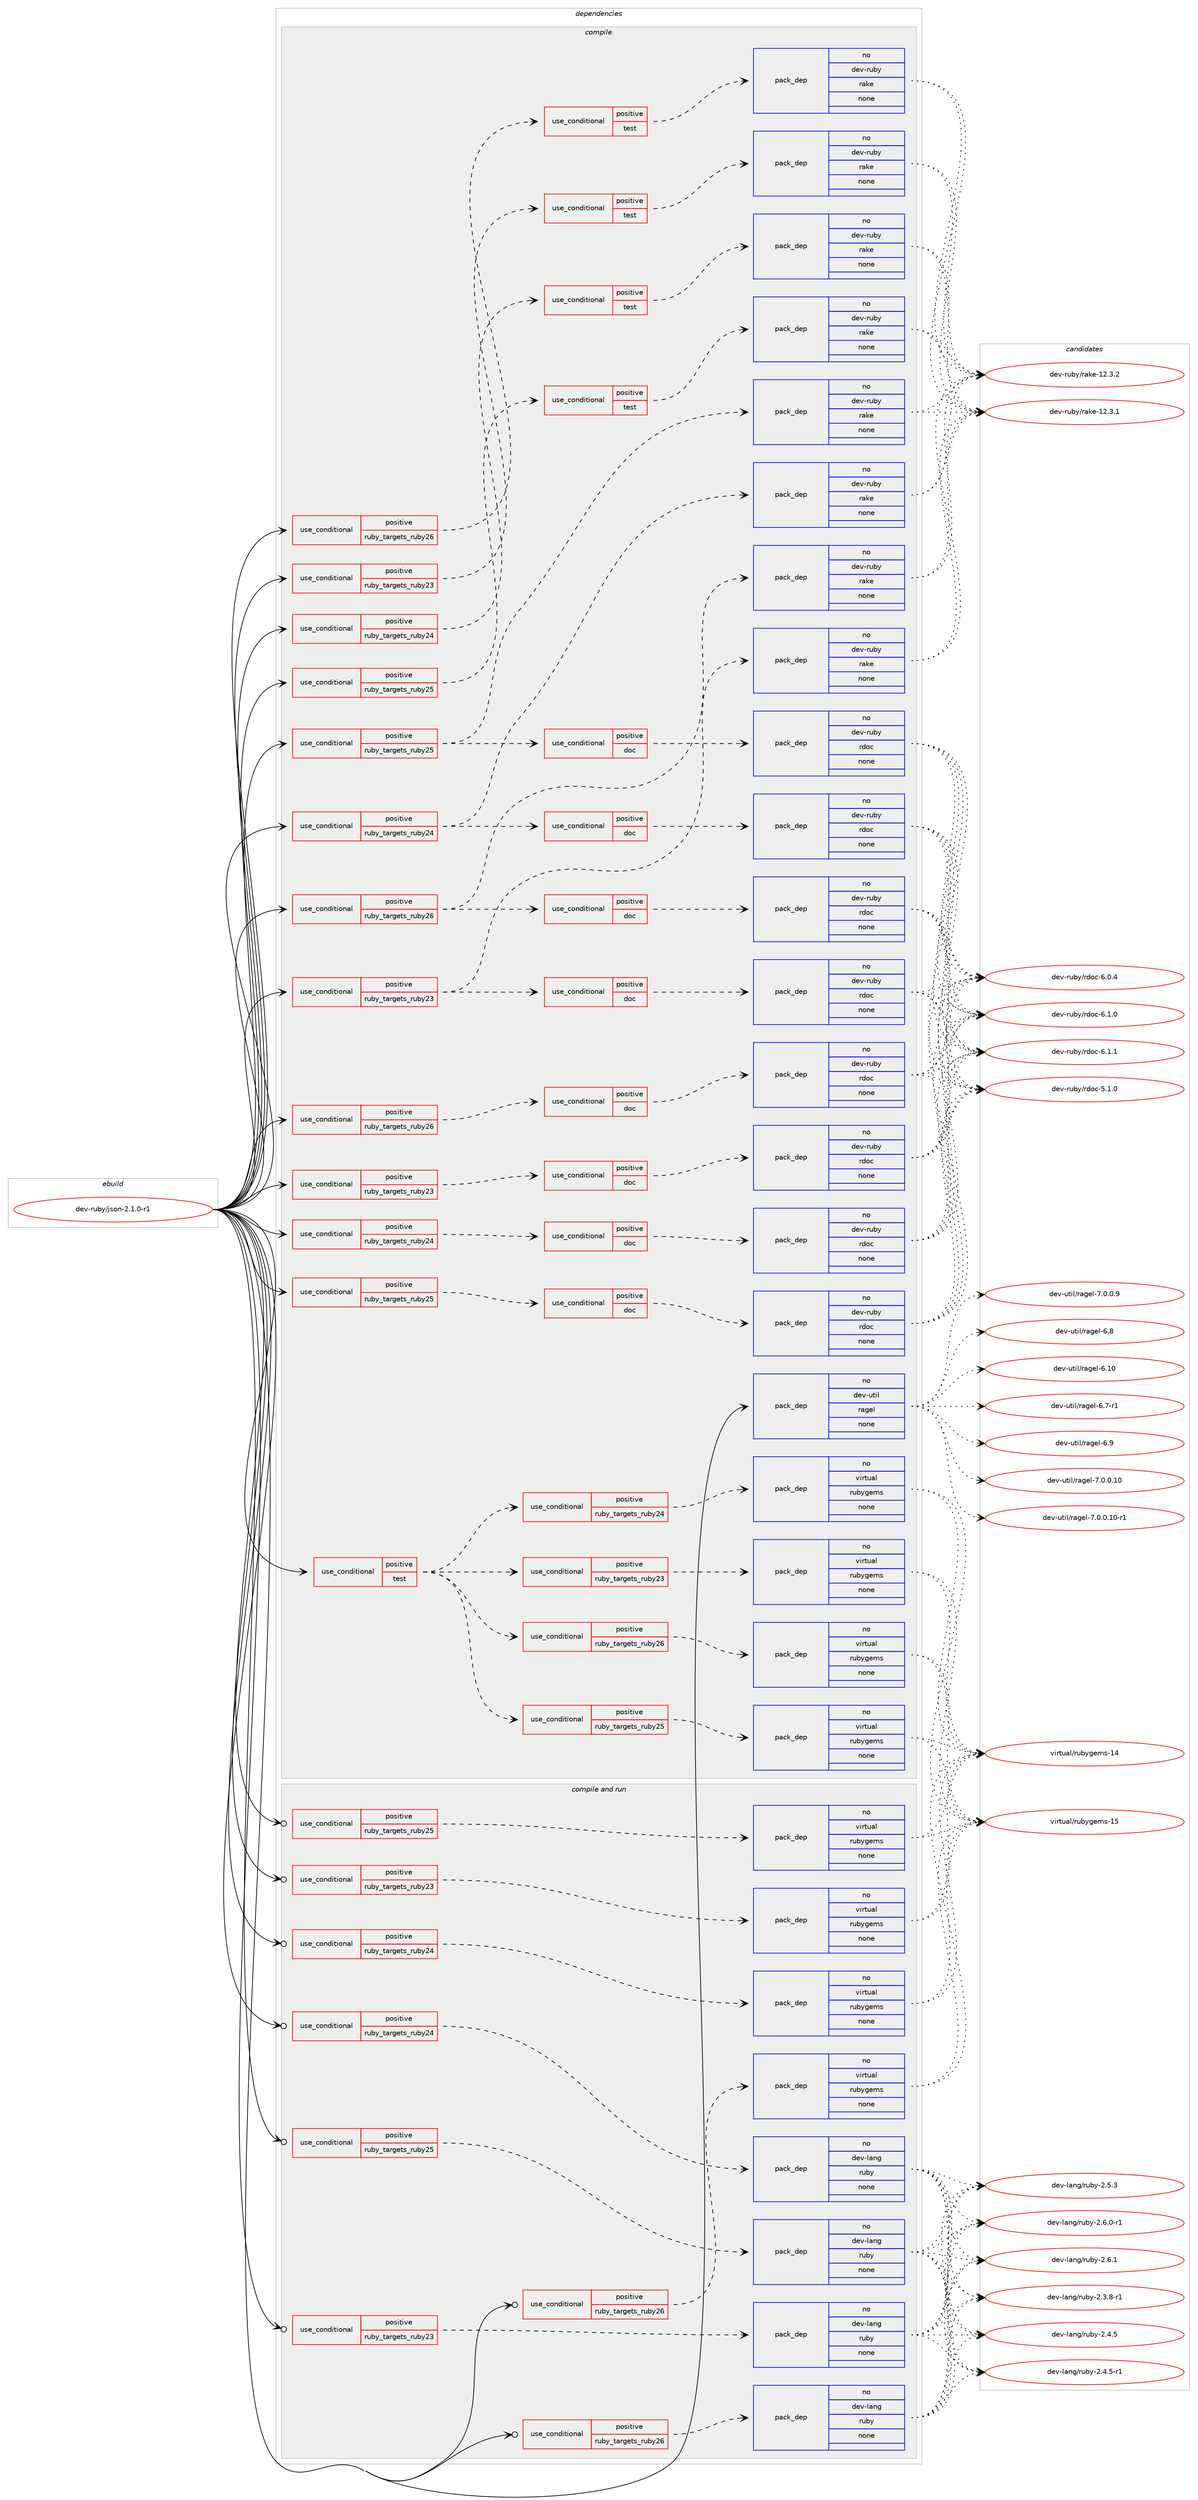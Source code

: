 digraph prolog {

# *************
# Graph options
# *************

newrank=true;
concentrate=true;
compound=true;
graph [rankdir=LR,fontname=Helvetica,fontsize=10,ranksep=1.5];#, ranksep=2.5, nodesep=0.2];
edge  [arrowhead=vee];
node  [fontname=Helvetica,fontsize=10];

# **********
# The ebuild
# **********

subgraph cluster_leftcol {
color=gray;
rank=same;
label=<<i>ebuild</i>>;
id [label="dev-ruby/json-2.1.0-r1", color=red, width=4, href="../dev-ruby/json-2.1.0-r1.svg"];
}

# ****************
# The dependencies
# ****************

subgraph cluster_midcol {
color=gray;
label=<<i>dependencies</i>>;
subgraph cluster_compile {
fillcolor="#eeeeee";
style=filled;
label=<<i>compile</i>>;
subgraph cond403508 {
dependency1500527 [label=<<TABLE BORDER="0" CELLBORDER="1" CELLSPACING="0" CELLPADDING="4"><TR><TD ROWSPAN="3" CELLPADDING="10">use_conditional</TD></TR><TR><TD>positive</TD></TR><TR><TD>ruby_targets_ruby23</TD></TR></TABLE>>, shape=none, color=red];
subgraph cond403509 {
dependency1500528 [label=<<TABLE BORDER="0" CELLBORDER="1" CELLSPACING="0" CELLPADDING="4"><TR><TD ROWSPAN="3" CELLPADDING="10">use_conditional</TD></TR><TR><TD>positive</TD></TR><TR><TD>doc</TD></TR></TABLE>>, shape=none, color=red];
subgraph pack1073558 {
dependency1500529 [label=<<TABLE BORDER="0" CELLBORDER="1" CELLSPACING="0" CELLPADDING="4" WIDTH="220"><TR><TD ROWSPAN="6" CELLPADDING="30">pack_dep</TD></TR><TR><TD WIDTH="110">no</TD></TR><TR><TD>dev-ruby</TD></TR><TR><TD>rdoc</TD></TR><TR><TD>none</TD></TR><TR><TD></TD></TR></TABLE>>, shape=none, color=blue];
}
dependency1500528:e -> dependency1500529:w [weight=20,style="dashed",arrowhead="vee"];
}
dependency1500527:e -> dependency1500528:w [weight=20,style="dashed",arrowhead="vee"];
}
id:e -> dependency1500527:w [weight=20,style="solid",arrowhead="vee"];
subgraph cond403510 {
dependency1500530 [label=<<TABLE BORDER="0" CELLBORDER="1" CELLSPACING="0" CELLPADDING="4"><TR><TD ROWSPAN="3" CELLPADDING="10">use_conditional</TD></TR><TR><TD>positive</TD></TR><TR><TD>ruby_targets_ruby23</TD></TR></TABLE>>, shape=none, color=red];
subgraph cond403511 {
dependency1500531 [label=<<TABLE BORDER="0" CELLBORDER="1" CELLSPACING="0" CELLPADDING="4"><TR><TD ROWSPAN="3" CELLPADDING="10">use_conditional</TD></TR><TR><TD>positive</TD></TR><TR><TD>test</TD></TR></TABLE>>, shape=none, color=red];
subgraph pack1073559 {
dependency1500532 [label=<<TABLE BORDER="0" CELLBORDER="1" CELLSPACING="0" CELLPADDING="4" WIDTH="220"><TR><TD ROWSPAN="6" CELLPADDING="30">pack_dep</TD></TR><TR><TD WIDTH="110">no</TD></TR><TR><TD>dev-ruby</TD></TR><TR><TD>rake</TD></TR><TR><TD>none</TD></TR><TR><TD></TD></TR></TABLE>>, shape=none, color=blue];
}
dependency1500531:e -> dependency1500532:w [weight=20,style="dashed",arrowhead="vee"];
}
dependency1500530:e -> dependency1500531:w [weight=20,style="dashed",arrowhead="vee"];
}
id:e -> dependency1500530:w [weight=20,style="solid",arrowhead="vee"];
subgraph cond403512 {
dependency1500533 [label=<<TABLE BORDER="0" CELLBORDER="1" CELLSPACING="0" CELLPADDING="4"><TR><TD ROWSPAN="3" CELLPADDING="10">use_conditional</TD></TR><TR><TD>positive</TD></TR><TR><TD>ruby_targets_ruby23</TD></TR></TABLE>>, shape=none, color=red];
subgraph pack1073560 {
dependency1500534 [label=<<TABLE BORDER="0" CELLBORDER="1" CELLSPACING="0" CELLPADDING="4" WIDTH="220"><TR><TD ROWSPAN="6" CELLPADDING="30">pack_dep</TD></TR><TR><TD WIDTH="110">no</TD></TR><TR><TD>dev-ruby</TD></TR><TR><TD>rake</TD></TR><TR><TD>none</TD></TR><TR><TD></TD></TR></TABLE>>, shape=none, color=blue];
}
dependency1500533:e -> dependency1500534:w [weight=20,style="dashed",arrowhead="vee"];
subgraph cond403513 {
dependency1500535 [label=<<TABLE BORDER="0" CELLBORDER="1" CELLSPACING="0" CELLPADDING="4"><TR><TD ROWSPAN="3" CELLPADDING="10">use_conditional</TD></TR><TR><TD>positive</TD></TR><TR><TD>doc</TD></TR></TABLE>>, shape=none, color=red];
subgraph pack1073561 {
dependency1500536 [label=<<TABLE BORDER="0" CELLBORDER="1" CELLSPACING="0" CELLPADDING="4" WIDTH="220"><TR><TD ROWSPAN="6" CELLPADDING="30">pack_dep</TD></TR><TR><TD WIDTH="110">no</TD></TR><TR><TD>dev-ruby</TD></TR><TR><TD>rdoc</TD></TR><TR><TD>none</TD></TR><TR><TD></TD></TR></TABLE>>, shape=none, color=blue];
}
dependency1500535:e -> dependency1500536:w [weight=20,style="dashed",arrowhead="vee"];
}
dependency1500533:e -> dependency1500535:w [weight=20,style="dashed",arrowhead="vee"];
}
id:e -> dependency1500533:w [weight=20,style="solid",arrowhead="vee"];
subgraph cond403514 {
dependency1500537 [label=<<TABLE BORDER="0" CELLBORDER="1" CELLSPACING="0" CELLPADDING="4"><TR><TD ROWSPAN="3" CELLPADDING="10">use_conditional</TD></TR><TR><TD>positive</TD></TR><TR><TD>ruby_targets_ruby24</TD></TR></TABLE>>, shape=none, color=red];
subgraph cond403515 {
dependency1500538 [label=<<TABLE BORDER="0" CELLBORDER="1" CELLSPACING="0" CELLPADDING="4"><TR><TD ROWSPAN="3" CELLPADDING="10">use_conditional</TD></TR><TR><TD>positive</TD></TR><TR><TD>doc</TD></TR></TABLE>>, shape=none, color=red];
subgraph pack1073562 {
dependency1500539 [label=<<TABLE BORDER="0" CELLBORDER="1" CELLSPACING="0" CELLPADDING="4" WIDTH="220"><TR><TD ROWSPAN="6" CELLPADDING="30">pack_dep</TD></TR><TR><TD WIDTH="110">no</TD></TR><TR><TD>dev-ruby</TD></TR><TR><TD>rdoc</TD></TR><TR><TD>none</TD></TR><TR><TD></TD></TR></TABLE>>, shape=none, color=blue];
}
dependency1500538:e -> dependency1500539:w [weight=20,style="dashed",arrowhead="vee"];
}
dependency1500537:e -> dependency1500538:w [weight=20,style="dashed",arrowhead="vee"];
}
id:e -> dependency1500537:w [weight=20,style="solid",arrowhead="vee"];
subgraph cond403516 {
dependency1500540 [label=<<TABLE BORDER="0" CELLBORDER="1" CELLSPACING="0" CELLPADDING="4"><TR><TD ROWSPAN="3" CELLPADDING="10">use_conditional</TD></TR><TR><TD>positive</TD></TR><TR><TD>ruby_targets_ruby24</TD></TR></TABLE>>, shape=none, color=red];
subgraph cond403517 {
dependency1500541 [label=<<TABLE BORDER="0" CELLBORDER="1" CELLSPACING="0" CELLPADDING="4"><TR><TD ROWSPAN="3" CELLPADDING="10">use_conditional</TD></TR><TR><TD>positive</TD></TR><TR><TD>test</TD></TR></TABLE>>, shape=none, color=red];
subgraph pack1073563 {
dependency1500542 [label=<<TABLE BORDER="0" CELLBORDER="1" CELLSPACING="0" CELLPADDING="4" WIDTH="220"><TR><TD ROWSPAN="6" CELLPADDING="30">pack_dep</TD></TR><TR><TD WIDTH="110">no</TD></TR><TR><TD>dev-ruby</TD></TR><TR><TD>rake</TD></TR><TR><TD>none</TD></TR><TR><TD></TD></TR></TABLE>>, shape=none, color=blue];
}
dependency1500541:e -> dependency1500542:w [weight=20,style="dashed",arrowhead="vee"];
}
dependency1500540:e -> dependency1500541:w [weight=20,style="dashed",arrowhead="vee"];
}
id:e -> dependency1500540:w [weight=20,style="solid",arrowhead="vee"];
subgraph cond403518 {
dependency1500543 [label=<<TABLE BORDER="0" CELLBORDER="1" CELLSPACING="0" CELLPADDING="4"><TR><TD ROWSPAN="3" CELLPADDING="10">use_conditional</TD></TR><TR><TD>positive</TD></TR><TR><TD>ruby_targets_ruby24</TD></TR></TABLE>>, shape=none, color=red];
subgraph pack1073564 {
dependency1500544 [label=<<TABLE BORDER="0" CELLBORDER="1" CELLSPACING="0" CELLPADDING="4" WIDTH="220"><TR><TD ROWSPAN="6" CELLPADDING="30">pack_dep</TD></TR><TR><TD WIDTH="110">no</TD></TR><TR><TD>dev-ruby</TD></TR><TR><TD>rake</TD></TR><TR><TD>none</TD></TR><TR><TD></TD></TR></TABLE>>, shape=none, color=blue];
}
dependency1500543:e -> dependency1500544:w [weight=20,style="dashed",arrowhead="vee"];
subgraph cond403519 {
dependency1500545 [label=<<TABLE BORDER="0" CELLBORDER="1" CELLSPACING="0" CELLPADDING="4"><TR><TD ROWSPAN="3" CELLPADDING="10">use_conditional</TD></TR><TR><TD>positive</TD></TR><TR><TD>doc</TD></TR></TABLE>>, shape=none, color=red];
subgraph pack1073565 {
dependency1500546 [label=<<TABLE BORDER="0" CELLBORDER="1" CELLSPACING="0" CELLPADDING="4" WIDTH="220"><TR><TD ROWSPAN="6" CELLPADDING="30">pack_dep</TD></TR><TR><TD WIDTH="110">no</TD></TR><TR><TD>dev-ruby</TD></TR><TR><TD>rdoc</TD></TR><TR><TD>none</TD></TR><TR><TD></TD></TR></TABLE>>, shape=none, color=blue];
}
dependency1500545:e -> dependency1500546:w [weight=20,style="dashed",arrowhead="vee"];
}
dependency1500543:e -> dependency1500545:w [weight=20,style="dashed",arrowhead="vee"];
}
id:e -> dependency1500543:w [weight=20,style="solid",arrowhead="vee"];
subgraph cond403520 {
dependency1500547 [label=<<TABLE BORDER="0" CELLBORDER="1" CELLSPACING="0" CELLPADDING="4"><TR><TD ROWSPAN="3" CELLPADDING="10">use_conditional</TD></TR><TR><TD>positive</TD></TR><TR><TD>ruby_targets_ruby25</TD></TR></TABLE>>, shape=none, color=red];
subgraph cond403521 {
dependency1500548 [label=<<TABLE BORDER="0" CELLBORDER="1" CELLSPACING="0" CELLPADDING="4"><TR><TD ROWSPAN="3" CELLPADDING="10">use_conditional</TD></TR><TR><TD>positive</TD></TR><TR><TD>doc</TD></TR></TABLE>>, shape=none, color=red];
subgraph pack1073566 {
dependency1500549 [label=<<TABLE BORDER="0" CELLBORDER="1" CELLSPACING="0" CELLPADDING="4" WIDTH="220"><TR><TD ROWSPAN="6" CELLPADDING="30">pack_dep</TD></TR><TR><TD WIDTH="110">no</TD></TR><TR><TD>dev-ruby</TD></TR><TR><TD>rdoc</TD></TR><TR><TD>none</TD></TR><TR><TD></TD></TR></TABLE>>, shape=none, color=blue];
}
dependency1500548:e -> dependency1500549:w [weight=20,style="dashed",arrowhead="vee"];
}
dependency1500547:e -> dependency1500548:w [weight=20,style="dashed",arrowhead="vee"];
}
id:e -> dependency1500547:w [weight=20,style="solid",arrowhead="vee"];
subgraph cond403522 {
dependency1500550 [label=<<TABLE BORDER="0" CELLBORDER="1" CELLSPACING="0" CELLPADDING="4"><TR><TD ROWSPAN="3" CELLPADDING="10">use_conditional</TD></TR><TR><TD>positive</TD></TR><TR><TD>ruby_targets_ruby25</TD></TR></TABLE>>, shape=none, color=red];
subgraph cond403523 {
dependency1500551 [label=<<TABLE BORDER="0" CELLBORDER="1" CELLSPACING="0" CELLPADDING="4"><TR><TD ROWSPAN="3" CELLPADDING="10">use_conditional</TD></TR><TR><TD>positive</TD></TR><TR><TD>test</TD></TR></TABLE>>, shape=none, color=red];
subgraph pack1073567 {
dependency1500552 [label=<<TABLE BORDER="0" CELLBORDER="1" CELLSPACING="0" CELLPADDING="4" WIDTH="220"><TR><TD ROWSPAN="6" CELLPADDING="30">pack_dep</TD></TR><TR><TD WIDTH="110">no</TD></TR><TR><TD>dev-ruby</TD></TR><TR><TD>rake</TD></TR><TR><TD>none</TD></TR><TR><TD></TD></TR></TABLE>>, shape=none, color=blue];
}
dependency1500551:e -> dependency1500552:w [weight=20,style="dashed",arrowhead="vee"];
}
dependency1500550:e -> dependency1500551:w [weight=20,style="dashed",arrowhead="vee"];
}
id:e -> dependency1500550:w [weight=20,style="solid",arrowhead="vee"];
subgraph cond403524 {
dependency1500553 [label=<<TABLE BORDER="0" CELLBORDER="1" CELLSPACING="0" CELLPADDING="4"><TR><TD ROWSPAN="3" CELLPADDING="10">use_conditional</TD></TR><TR><TD>positive</TD></TR><TR><TD>ruby_targets_ruby25</TD></TR></TABLE>>, shape=none, color=red];
subgraph pack1073568 {
dependency1500554 [label=<<TABLE BORDER="0" CELLBORDER="1" CELLSPACING="0" CELLPADDING="4" WIDTH="220"><TR><TD ROWSPAN="6" CELLPADDING="30">pack_dep</TD></TR><TR><TD WIDTH="110">no</TD></TR><TR><TD>dev-ruby</TD></TR><TR><TD>rake</TD></TR><TR><TD>none</TD></TR><TR><TD></TD></TR></TABLE>>, shape=none, color=blue];
}
dependency1500553:e -> dependency1500554:w [weight=20,style="dashed",arrowhead="vee"];
subgraph cond403525 {
dependency1500555 [label=<<TABLE BORDER="0" CELLBORDER="1" CELLSPACING="0" CELLPADDING="4"><TR><TD ROWSPAN="3" CELLPADDING="10">use_conditional</TD></TR><TR><TD>positive</TD></TR><TR><TD>doc</TD></TR></TABLE>>, shape=none, color=red];
subgraph pack1073569 {
dependency1500556 [label=<<TABLE BORDER="0" CELLBORDER="1" CELLSPACING="0" CELLPADDING="4" WIDTH="220"><TR><TD ROWSPAN="6" CELLPADDING="30">pack_dep</TD></TR><TR><TD WIDTH="110">no</TD></TR><TR><TD>dev-ruby</TD></TR><TR><TD>rdoc</TD></TR><TR><TD>none</TD></TR><TR><TD></TD></TR></TABLE>>, shape=none, color=blue];
}
dependency1500555:e -> dependency1500556:w [weight=20,style="dashed",arrowhead="vee"];
}
dependency1500553:e -> dependency1500555:w [weight=20,style="dashed",arrowhead="vee"];
}
id:e -> dependency1500553:w [weight=20,style="solid",arrowhead="vee"];
subgraph cond403526 {
dependency1500557 [label=<<TABLE BORDER="0" CELLBORDER="1" CELLSPACING="0" CELLPADDING="4"><TR><TD ROWSPAN="3" CELLPADDING="10">use_conditional</TD></TR><TR><TD>positive</TD></TR><TR><TD>ruby_targets_ruby26</TD></TR></TABLE>>, shape=none, color=red];
subgraph cond403527 {
dependency1500558 [label=<<TABLE BORDER="0" CELLBORDER="1" CELLSPACING="0" CELLPADDING="4"><TR><TD ROWSPAN="3" CELLPADDING="10">use_conditional</TD></TR><TR><TD>positive</TD></TR><TR><TD>doc</TD></TR></TABLE>>, shape=none, color=red];
subgraph pack1073570 {
dependency1500559 [label=<<TABLE BORDER="0" CELLBORDER="1" CELLSPACING="0" CELLPADDING="4" WIDTH="220"><TR><TD ROWSPAN="6" CELLPADDING="30">pack_dep</TD></TR><TR><TD WIDTH="110">no</TD></TR><TR><TD>dev-ruby</TD></TR><TR><TD>rdoc</TD></TR><TR><TD>none</TD></TR><TR><TD></TD></TR></TABLE>>, shape=none, color=blue];
}
dependency1500558:e -> dependency1500559:w [weight=20,style="dashed",arrowhead="vee"];
}
dependency1500557:e -> dependency1500558:w [weight=20,style="dashed",arrowhead="vee"];
}
id:e -> dependency1500557:w [weight=20,style="solid",arrowhead="vee"];
subgraph cond403528 {
dependency1500560 [label=<<TABLE BORDER="0" CELLBORDER="1" CELLSPACING="0" CELLPADDING="4"><TR><TD ROWSPAN="3" CELLPADDING="10">use_conditional</TD></TR><TR><TD>positive</TD></TR><TR><TD>ruby_targets_ruby26</TD></TR></TABLE>>, shape=none, color=red];
subgraph cond403529 {
dependency1500561 [label=<<TABLE BORDER="0" CELLBORDER="1" CELLSPACING="0" CELLPADDING="4"><TR><TD ROWSPAN="3" CELLPADDING="10">use_conditional</TD></TR><TR><TD>positive</TD></TR><TR><TD>test</TD></TR></TABLE>>, shape=none, color=red];
subgraph pack1073571 {
dependency1500562 [label=<<TABLE BORDER="0" CELLBORDER="1" CELLSPACING="0" CELLPADDING="4" WIDTH="220"><TR><TD ROWSPAN="6" CELLPADDING="30">pack_dep</TD></TR><TR><TD WIDTH="110">no</TD></TR><TR><TD>dev-ruby</TD></TR><TR><TD>rake</TD></TR><TR><TD>none</TD></TR><TR><TD></TD></TR></TABLE>>, shape=none, color=blue];
}
dependency1500561:e -> dependency1500562:w [weight=20,style="dashed",arrowhead="vee"];
}
dependency1500560:e -> dependency1500561:w [weight=20,style="dashed",arrowhead="vee"];
}
id:e -> dependency1500560:w [weight=20,style="solid",arrowhead="vee"];
subgraph cond403530 {
dependency1500563 [label=<<TABLE BORDER="0" CELLBORDER="1" CELLSPACING="0" CELLPADDING="4"><TR><TD ROWSPAN="3" CELLPADDING="10">use_conditional</TD></TR><TR><TD>positive</TD></TR><TR><TD>ruby_targets_ruby26</TD></TR></TABLE>>, shape=none, color=red];
subgraph pack1073572 {
dependency1500564 [label=<<TABLE BORDER="0" CELLBORDER="1" CELLSPACING="0" CELLPADDING="4" WIDTH="220"><TR><TD ROWSPAN="6" CELLPADDING="30">pack_dep</TD></TR><TR><TD WIDTH="110">no</TD></TR><TR><TD>dev-ruby</TD></TR><TR><TD>rake</TD></TR><TR><TD>none</TD></TR><TR><TD></TD></TR></TABLE>>, shape=none, color=blue];
}
dependency1500563:e -> dependency1500564:w [weight=20,style="dashed",arrowhead="vee"];
subgraph cond403531 {
dependency1500565 [label=<<TABLE BORDER="0" CELLBORDER="1" CELLSPACING="0" CELLPADDING="4"><TR><TD ROWSPAN="3" CELLPADDING="10">use_conditional</TD></TR><TR><TD>positive</TD></TR><TR><TD>doc</TD></TR></TABLE>>, shape=none, color=red];
subgraph pack1073573 {
dependency1500566 [label=<<TABLE BORDER="0" CELLBORDER="1" CELLSPACING="0" CELLPADDING="4" WIDTH="220"><TR><TD ROWSPAN="6" CELLPADDING="30">pack_dep</TD></TR><TR><TD WIDTH="110">no</TD></TR><TR><TD>dev-ruby</TD></TR><TR><TD>rdoc</TD></TR><TR><TD>none</TD></TR><TR><TD></TD></TR></TABLE>>, shape=none, color=blue];
}
dependency1500565:e -> dependency1500566:w [weight=20,style="dashed",arrowhead="vee"];
}
dependency1500563:e -> dependency1500565:w [weight=20,style="dashed",arrowhead="vee"];
}
id:e -> dependency1500563:w [weight=20,style="solid",arrowhead="vee"];
subgraph cond403532 {
dependency1500567 [label=<<TABLE BORDER="0" CELLBORDER="1" CELLSPACING="0" CELLPADDING="4"><TR><TD ROWSPAN="3" CELLPADDING="10">use_conditional</TD></TR><TR><TD>positive</TD></TR><TR><TD>test</TD></TR></TABLE>>, shape=none, color=red];
subgraph cond403533 {
dependency1500568 [label=<<TABLE BORDER="0" CELLBORDER="1" CELLSPACING="0" CELLPADDING="4"><TR><TD ROWSPAN="3" CELLPADDING="10">use_conditional</TD></TR><TR><TD>positive</TD></TR><TR><TD>ruby_targets_ruby23</TD></TR></TABLE>>, shape=none, color=red];
subgraph pack1073574 {
dependency1500569 [label=<<TABLE BORDER="0" CELLBORDER="1" CELLSPACING="0" CELLPADDING="4" WIDTH="220"><TR><TD ROWSPAN="6" CELLPADDING="30">pack_dep</TD></TR><TR><TD WIDTH="110">no</TD></TR><TR><TD>virtual</TD></TR><TR><TD>rubygems</TD></TR><TR><TD>none</TD></TR><TR><TD></TD></TR></TABLE>>, shape=none, color=blue];
}
dependency1500568:e -> dependency1500569:w [weight=20,style="dashed",arrowhead="vee"];
}
dependency1500567:e -> dependency1500568:w [weight=20,style="dashed",arrowhead="vee"];
subgraph cond403534 {
dependency1500570 [label=<<TABLE BORDER="0" CELLBORDER="1" CELLSPACING="0" CELLPADDING="4"><TR><TD ROWSPAN="3" CELLPADDING="10">use_conditional</TD></TR><TR><TD>positive</TD></TR><TR><TD>ruby_targets_ruby24</TD></TR></TABLE>>, shape=none, color=red];
subgraph pack1073575 {
dependency1500571 [label=<<TABLE BORDER="0" CELLBORDER="1" CELLSPACING="0" CELLPADDING="4" WIDTH="220"><TR><TD ROWSPAN="6" CELLPADDING="30">pack_dep</TD></TR><TR><TD WIDTH="110">no</TD></TR><TR><TD>virtual</TD></TR><TR><TD>rubygems</TD></TR><TR><TD>none</TD></TR><TR><TD></TD></TR></TABLE>>, shape=none, color=blue];
}
dependency1500570:e -> dependency1500571:w [weight=20,style="dashed",arrowhead="vee"];
}
dependency1500567:e -> dependency1500570:w [weight=20,style="dashed",arrowhead="vee"];
subgraph cond403535 {
dependency1500572 [label=<<TABLE BORDER="0" CELLBORDER="1" CELLSPACING="0" CELLPADDING="4"><TR><TD ROWSPAN="3" CELLPADDING="10">use_conditional</TD></TR><TR><TD>positive</TD></TR><TR><TD>ruby_targets_ruby25</TD></TR></TABLE>>, shape=none, color=red];
subgraph pack1073576 {
dependency1500573 [label=<<TABLE BORDER="0" CELLBORDER="1" CELLSPACING="0" CELLPADDING="4" WIDTH="220"><TR><TD ROWSPAN="6" CELLPADDING="30">pack_dep</TD></TR><TR><TD WIDTH="110">no</TD></TR><TR><TD>virtual</TD></TR><TR><TD>rubygems</TD></TR><TR><TD>none</TD></TR><TR><TD></TD></TR></TABLE>>, shape=none, color=blue];
}
dependency1500572:e -> dependency1500573:w [weight=20,style="dashed",arrowhead="vee"];
}
dependency1500567:e -> dependency1500572:w [weight=20,style="dashed",arrowhead="vee"];
subgraph cond403536 {
dependency1500574 [label=<<TABLE BORDER="0" CELLBORDER="1" CELLSPACING="0" CELLPADDING="4"><TR><TD ROWSPAN="3" CELLPADDING="10">use_conditional</TD></TR><TR><TD>positive</TD></TR><TR><TD>ruby_targets_ruby26</TD></TR></TABLE>>, shape=none, color=red];
subgraph pack1073577 {
dependency1500575 [label=<<TABLE BORDER="0" CELLBORDER="1" CELLSPACING="0" CELLPADDING="4" WIDTH="220"><TR><TD ROWSPAN="6" CELLPADDING="30">pack_dep</TD></TR><TR><TD WIDTH="110">no</TD></TR><TR><TD>virtual</TD></TR><TR><TD>rubygems</TD></TR><TR><TD>none</TD></TR><TR><TD></TD></TR></TABLE>>, shape=none, color=blue];
}
dependency1500574:e -> dependency1500575:w [weight=20,style="dashed",arrowhead="vee"];
}
dependency1500567:e -> dependency1500574:w [weight=20,style="dashed",arrowhead="vee"];
}
id:e -> dependency1500567:w [weight=20,style="solid",arrowhead="vee"];
subgraph pack1073578 {
dependency1500576 [label=<<TABLE BORDER="0" CELLBORDER="1" CELLSPACING="0" CELLPADDING="4" WIDTH="220"><TR><TD ROWSPAN="6" CELLPADDING="30">pack_dep</TD></TR><TR><TD WIDTH="110">no</TD></TR><TR><TD>dev-util</TD></TR><TR><TD>ragel</TD></TR><TR><TD>none</TD></TR><TR><TD></TD></TR></TABLE>>, shape=none, color=blue];
}
id:e -> dependency1500576:w [weight=20,style="solid",arrowhead="vee"];
}
subgraph cluster_compileandrun {
fillcolor="#eeeeee";
style=filled;
label=<<i>compile and run</i>>;
subgraph cond403537 {
dependency1500577 [label=<<TABLE BORDER="0" CELLBORDER="1" CELLSPACING="0" CELLPADDING="4"><TR><TD ROWSPAN="3" CELLPADDING="10">use_conditional</TD></TR><TR><TD>positive</TD></TR><TR><TD>ruby_targets_ruby23</TD></TR></TABLE>>, shape=none, color=red];
subgraph pack1073579 {
dependency1500578 [label=<<TABLE BORDER="0" CELLBORDER="1" CELLSPACING="0" CELLPADDING="4" WIDTH="220"><TR><TD ROWSPAN="6" CELLPADDING="30">pack_dep</TD></TR><TR><TD WIDTH="110">no</TD></TR><TR><TD>dev-lang</TD></TR><TR><TD>ruby</TD></TR><TR><TD>none</TD></TR><TR><TD></TD></TR></TABLE>>, shape=none, color=blue];
}
dependency1500577:e -> dependency1500578:w [weight=20,style="dashed",arrowhead="vee"];
}
id:e -> dependency1500577:w [weight=20,style="solid",arrowhead="odotvee"];
subgraph cond403538 {
dependency1500579 [label=<<TABLE BORDER="0" CELLBORDER="1" CELLSPACING="0" CELLPADDING="4"><TR><TD ROWSPAN="3" CELLPADDING="10">use_conditional</TD></TR><TR><TD>positive</TD></TR><TR><TD>ruby_targets_ruby23</TD></TR></TABLE>>, shape=none, color=red];
subgraph pack1073580 {
dependency1500580 [label=<<TABLE BORDER="0" CELLBORDER="1" CELLSPACING="0" CELLPADDING="4" WIDTH="220"><TR><TD ROWSPAN="6" CELLPADDING="30">pack_dep</TD></TR><TR><TD WIDTH="110">no</TD></TR><TR><TD>virtual</TD></TR><TR><TD>rubygems</TD></TR><TR><TD>none</TD></TR><TR><TD></TD></TR></TABLE>>, shape=none, color=blue];
}
dependency1500579:e -> dependency1500580:w [weight=20,style="dashed",arrowhead="vee"];
}
id:e -> dependency1500579:w [weight=20,style="solid",arrowhead="odotvee"];
subgraph cond403539 {
dependency1500581 [label=<<TABLE BORDER="0" CELLBORDER="1" CELLSPACING="0" CELLPADDING="4"><TR><TD ROWSPAN="3" CELLPADDING="10">use_conditional</TD></TR><TR><TD>positive</TD></TR><TR><TD>ruby_targets_ruby24</TD></TR></TABLE>>, shape=none, color=red];
subgraph pack1073581 {
dependency1500582 [label=<<TABLE BORDER="0" CELLBORDER="1" CELLSPACING="0" CELLPADDING="4" WIDTH="220"><TR><TD ROWSPAN="6" CELLPADDING="30">pack_dep</TD></TR><TR><TD WIDTH="110">no</TD></TR><TR><TD>dev-lang</TD></TR><TR><TD>ruby</TD></TR><TR><TD>none</TD></TR><TR><TD></TD></TR></TABLE>>, shape=none, color=blue];
}
dependency1500581:e -> dependency1500582:w [weight=20,style="dashed",arrowhead="vee"];
}
id:e -> dependency1500581:w [weight=20,style="solid",arrowhead="odotvee"];
subgraph cond403540 {
dependency1500583 [label=<<TABLE BORDER="0" CELLBORDER="1" CELLSPACING="0" CELLPADDING="4"><TR><TD ROWSPAN="3" CELLPADDING="10">use_conditional</TD></TR><TR><TD>positive</TD></TR><TR><TD>ruby_targets_ruby24</TD></TR></TABLE>>, shape=none, color=red];
subgraph pack1073582 {
dependency1500584 [label=<<TABLE BORDER="0" CELLBORDER="1" CELLSPACING="0" CELLPADDING="4" WIDTH="220"><TR><TD ROWSPAN="6" CELLPADDING="30">pack_dep</TD></TR><TR><TD WIDTH="110">no</TD></TR><TR><TD>virtual</TD></TR><TR><TD>rubygems</TD></TR><TR><TD>none</TD></TR><TR><TD></TD></TR></TABLE>>, shape=none, color=blue];
}
dependency1500583:e -> dependency1500584:w [weight=20,style="dashed",arrowhead="vee"];
}
id:e -> dependency1500583:w [weight=20,style="solid",arrowhead="odotvee"];
subgraph cond403541 {
dependency1500585 [label=<<TABLE BORDER="0" CELLBORDER="1" CELLSPACING="0" CELLPADDING="4"><TR><TD ROWSPAN="3" CELLPADDING="10">use_conditional</TD></TR><TR><TD>positive</TD></TR><TR><TD>ruby_targets_ruby25</TD></TR></TABLE>>, shape=none, color=red];
subgraph pack1073583 {
dependency1500586 [label=<<TABLE BORDER="0" CELLBORDER="1" CELLSPACING="0" CELLPADDING="4" WIDTH="220"><TR><TD ROWSPAN="6" CELLPADDING="30">pack_dep</TD></TR><TR><TD WIDTH="110">no</TD></TR><TR><TD>dev-lang</TD></TR><TR><TD>ruby</TD></TR><TR><TD>none</TD></TR><TR><TD></TD></TR></TABLE>>, shape=none, color=blue];
}
dependency1500585:e -> dependency1500586:w [weight=20,style="dashed",arrowhead="vee"];
}
id:e -> dependency1500585:w [weight=20,style="solid",arrowhead="odotvee"];
subgraph cond403542 {
dependency1500587 [label=<<TABLE BORDER="0" CELLBORDER="1" CELLSPACING="0" CELLPADDING="4"><TR><TD ROWSPAN="3" CELLPADDING="10">use_conditional</TD></TR><TR><TD>positive</TD></TR><TR><TD>ruby_targets_ruby25</TD></TR></TABLE>>, shape=none, color=red];
subgraph pack1073584 {
dependency1500588 [label=<<TABLE BORDER="0" CELLBORDER="1" CELLSPACING="0" CELLPADDING="4" WIDTH="220"><TR><TD ROWSPAN="6" CELLPADDING="30">pack_dep</TD></TR><TR><TD WIDTH="110">no</TD></TR><TR><TD>virtual</TD></TR><TR><TD>rubygems</TD></TR><TR><TD>none</TD></TR><TR><TD></TD></TR></TABLE>>, shape=none, color=blue];
}
dependency1500587:e -> dependency1500588:w [weight=20,style="dashed",arrowhead="vee"];
}
id:e -> dependency1500587:w [weight=20,style="solid",arrowhead="odotvee"];
subgraph cond403543 {
dependency1500589 [label=<<TABLE BORDER="0" CELLBORDER="1" CELLSPACING="0" CELLPADDING="4"><TR><TD ROWSPAN="3" CELLPADDING="10">use_conditional</TD></TR><TR><TD>positive</TD></TR><TR><TD>ruby_targets_ruby26</TD></TR></TABLE>>, shape=none, color=red];
subgraph pack1073585 {
dependency1500590 [label=<<TABLE BORDER="0" CELLBORDER="1" CELLSPACING="0" CELLPADDING="4" WIDTH="220"><TR><TD ROWSPAN="6" CELLPADDING="30">pack_dep</TD></TR><TR><TD WIDTH="110">no</TD></TR><TR><TD>dev-lang</TD></TR><TR><TD>ruby</TD></TR><TR><TD>none</TD></TR><TR><TD></TD></TR></TABLE>>, shape=none, color=blue];
}
dependency1500589:e -> dependency1500590:w [weight=20,style="dashed",arrowhead="vee"];
}
id:e -> dependency1500589:w [weight=20,style="solid",arrowhead="odotvee"];
subgraph cond403544 {
dependency1500591 [label=<<TABLE BORDER="0" CELLBORDER="1" CELLSPACING="0" CELLPADDING="4"><TR><TD ROWSPAN="3" CELLPADDING="10">use_conditional</TD></TR><TR><TD>positive</TD></TR><TR><TD>ruby_targets_ruby26</TD></TR></TABLE>>, shape=none, color=red];
subgraph pack1073586 {
dependency1500592 [label=<<TABLE BORDER="0" CELLBORDER="1" CELLSPACING="0" CELLPADDING="4" WIDTH="220"><TR><TD ROWSPAN="6" CELLPADDING="30">pack_dep</TD></TR><TR><TD WIDTH="110">no</TD></TR><TR><TD>virtual</TD></TR><TR><TD>rubygems</TD></TR><TR><TD>none</TD></TR><TR><TD></TD></TR></TABLE>>, shape=none, color=blue];
}
dependency1500591:e -> dependency1500592:w [weight=20,style="dashed",arrowhead="vee"];
}
id:e -> dependency1500591:w [weight=20,style="solid",arrowhead="odotvee"];
}
subgraph cluster_run {
fillcolor="#eeeeee";
style=filled;
label=<<i>run</i>>;
}
}

# **************
# The candidates
# **************

subgraph cluster_choices {
rank=same;
color=gray;
label=<<i>candidates</i>>;

subgraph choice1073558 {
color=black;
nodesep=1;
choice10010111845114117981214711410011199455346494648 [label="dev-ruby/rdoc-5.1.0", color=red, width=4,href="../dev-ruby/rdoc-5.1.0.svg"];
choice10010111845114117981214711410011199455446484652 [label="dev-ruby/rdoc-6.0.4", color=red, width=4,href="../dev-ruby/rdoc-6.0.4.svg"];
choice10010111845114117981214711410011199455446494648 [label="dev-ruby/rdoc-6.1.0", color=red, width=4,href="../dev-ruby/rdoc-6.1.0.svg"];
choice10010111845114117981214711410011199455446494649 [label="dev-ruby/rdoc-6.1.1", color=red, width=4,href="../dev-ruby/rdoc-6.1.1.svg"];
dependency1500529:e -> choice10010111845114117981214711410011199455346494648:w [style=dotted,weight="100"];
dependency1500529:e -> choice10010111845114117981214711410011199455446484652:w [style=dotted,weight="100"];
dependency1500529:e -> choice10010111845114117981214711410011199455446494648:w [style=dotted,weight="100"];
dependency1500529:e -> choice10010111845114117981214711410011199455446494649:w [style=dotted,weight="100"];
}
subgraph choice1073559 {
color=black;
nodesep=1;
choice1001011184511411798121471149710710145495046514649 [label="dev-ruby/rake-12.3.1", color=red, width=4,href="../dev-ruby/rake-12.3.1.svg"];
choice1001011184511411798121471149710710145495046514650 [label="dev-ruby/rake-12.3.2", color=red, width=4,href="../dev-ruby/rake-12.3.2.svg"];
dependency1500532:e -> choice1001011184511411798121471149710710145495046514649:w [style=dotted,weight="100"];
dependency1500532:e -> choice1001011184511411798121471149710710145495046514650:w [style=dotted,weight="100"];
}
subgraph choice1073560 {
color=black;
nodesep=1;
choice1001011184511411798121471149710710145495046514649 [label="dev-ruby/rake-12.3.1", color=red, width=4,href="../dev-ruby/rake-12.3.1.svg"];
choice1001011184511411798121471149710710145495046514650 [label="dev-ruby/rake-12.3.2", color=red, width=4,href="../dev-ruby/rake-12.3.2.svg"];
dependency1500534:e -> choice1001011184511411798121471149710710145495046514649:w [style=dotted,weight="100"];
dependency1500534:e -> choice1001011184511411798121471149710710145495046514650:w [style=dotted,weight="100"];
}
subgraph choice1073561 {
color=black;
nodesep=1;
choice10010111845114117981214711410011199455346494648 [label="dev-ruby/rdoc-5.1.0", color=red, width=4,href="../dev-ruby/rdoc-5.1.0.svg"];
choice10010111845114117981214711410011199455446484652 [label="dev-ruby/rdoc-6.0.4", color=red, width=4,href="../dev-ruby/rdoc-6.0.4.svg"];
choice10010111845114117981214711410011199455446494648 [label="dev-ruby/rdoc-6.1.0", color=red, width=4,href="../dev-ruby/rdoc-6.1.0.svg"];
choice10010111845114117981214711410011199455446494649 [label="dev-ruby/rdoc-6.1.1", color=red, width=4,href="../dev-ruby/rdoc-6.1.1.svg"];
dependency1500536:e -> choice10010111845114117981214711410011199455346494648:w [style=dotted,weight="100"];
dependency1500536:e -> choice10010111845114117981214711410011199455446484652:w [style=dotted,weight="100"];
dependency1500536:e -> choice10010111845114117981214711410011199455446494648:w [style=dotted,weight="100"];
dependency1500536:e -> choice10010111845114117981214711410011199455446494649:w [style=dotted,weight="100"];
}
subgraph choice1073562 {
color=black;
nodesep=1;
choice10010111845114117981214711410011199455346494648 [label="dev-ruby/rdoc-5.1.0", color=red, width=4,href="../dev-ruby/rdoc-5.1.0.svg"];
choice10010111845114117981214711410011199455446484652 [label="dev-ruby/rdoc-6.0.4", color=red, width=4,href="../dev-ruby/rdoc-6.0.4.svg"];
choice10010111845114117981214711410011199455446494648 [label="dev-ruby/rdoc-6.1.0", color=red, width=4,href="../dev-ruby/rdoc-6.1.0.svg"];
choice10010111845114117981214711410011199455446494649 [label="dev-ruby/rdoc-6.1.1", color=red, width=4,href="../dev-ruby/rdoc-6.1.1.svg"];
dependency1500539:e -> choice10010111845114117981214711410011199455346494648:w [style=dotted,weight="100"];
dependency1500539:e -> choice10010111845114117981214711410011199455446484652:w [style=dotted,weight="100"];
dependency1500539:e -> choice10010111845114117981214711410011199455446494648:w [style=dotted,weight="100"];
dependency1500539:e -> choice10010111845114117981214711410011199455446494649:w [style=dotted,weight="100"];
}
subgraph choice1073563 {
color=black;
nodesep=1;
choice1001011184511411798121471149710710145495046514649 [label="dev-ruby/rake-12.3.1", color=red, width=4,href="../dev-ruby/rake-12.3.1.svg"];
choice1001011184511411798121471149710710145495046514650 [label="dev-ruby/rake-12.3.2", color=red, width=4,href="../dev-ruby/rake-12.3.2.svg"];
dependency1500542:e -> choice1001011184511411798121471149710710145495046514649:w [style=dotted,weight="100"];
dependency1500542:e -> choice1001011184511411798121471149710710145495046514650:w [style=dotted,weight="100"];
}
subgraph choice1073564 {
color=black;
nodesep=1;
choice1001011184511411798121471149710710145495046514649 [label="dev-ruby/rake-12.3.1", color=red, width=4,href="../dev-ruby/rake-12.3.1.svg"];
choice1001011184511411798121471149710710145495046514650 [label="dev-ruby/rake-12.3.2", color=red, width=4,href="../dev-ruby/rake-12.3.2.svg"];
dependency1500544:e -> choice1001011184511411798121471149710710145495046514649:w [style=dotted,weight="100"];
dependency1500544:e -> choice1001011184511411798121471149710710145495046514650:w [style=dotted,weight="100"];
}
subgraph choice1073565 {
color=black;
nodesep=1;
choice10010111845114117981214711410011199455346494648 [label="dev-ruby/rdoc-5.1.0", color=red, width=4,href="../dev-ruby/rdoc-5.1.0.svg"];
choice10010111845114117981214711410011199455446484652 [label="dev-ruby/rdoc-6.0.4", color=red, width=4,href="../dev-ruby/rdoc-6.0.4.svg"];
choice10010111845114117981214711410011199455446494648 [label="dev-ruby/rdoc-6.1.0", color=red, width=4,href="../dev-ruby/rdoc-6.1.0.svg"];
choice10010111845114117981214711410011199455446494649 [label="dev-ruby/rdoc-6.1.1", color=red, width=4,href="../dev-ruby/rdoc-6.1.1.svg"];
dependency1500546:e -> choice10010111845114117981214711410011199455346494648:w [style=dotted,weight="100"];
dependency1500546:e -> choice10010111845114117981214711410011199455446484652:w [style=dotted,weight="100"];
dependency1500546:e -> choice10010111845114117981214711410011199455446494648:w [style=dotted,weight="100"];
dependency1500546:e -> choice10010111845114117981214711410011199455446494649:w [style=dotted,weight="100"];
}
subgraph choice1073566 {
color=black;
nodesep=1;
choice10010111845114117981214711410011199455346494648 [label="dev-ruby/rdoc-5.1.0", color=red, width=4,href="../dev-ruby/rdoc-5.1.0.svg"];
choice10010111845114117981214711410011199455446484652 [label="dev-ruby/rdoc-6.0.4", color=red, width=4,href="../dev-ruby/rdoc-6.0.4.svg"];
choice10010111845114117981214711410011199455446494648 [label="dev-ruby/rdoc-6.1.0", color=red, width=4,href="../dev-ruby/rdoc-6.1.0.svg"];
choice10010111845114117981214711410011199455446494649 [label="dev-ruby/rdoc-6.1.1", color=red, width=4,href="../dev-ruby/rdoc-6.1.1.svg"];
dependency1500549:e -> choice10010111845114117981214711410011199455346494648:w [style=dotted,weight="100"];
dependency1500549:e -> choice10010111845114117981214711410011199455446484652:w [style=dotted,weight="100"];
dependency1500549:e -> choice10010111845114117981214711410011199455446494648:w [style=dotted,weight="100"];
dependency1500549:e -> choice10010111845114117981214711410011199455446494649:w [style=dotted,weight="100"];
}
subgraph choice1073567 {
color=black;
nodesep=1;
choice1001011184511411798121471149710710145495046514649 [label="dev-ruby/rake-12.3.1", color=red, width=4,href="../dev-ruby/rake-12.3.1.svg"];
choice1001011184511411798121471149710710145495046514650 [label="dev-ruby/rake-12.3.2", color=red, width=4,href="../dev-ruby/rake-12.3.2.svg"];
dependency1500552:e -> choice1001011184511411798121471149710710145495046514649:w [style=dotted,weight="100"];
dependency1500552:e -> choice1001011184511411798121471149710710145495046514650:w [style=dotted,weight="100"];
}
subgraph choice1073568 {
color=black;
nodesep=1;
choice1001011184511411798121471149710710145495046514649 [label="dev-ruby/rake-12.3.1", color=red, width=4,href="../dev-ruby/rake-12.3.1.svg"];
choice1001011184511411798121471149710710145495046514650 [label="dev-ruby/rake-12.3.2", color=red, width=4,href="../dev-ruby/rake-12.3.2.svg"];
dependency1500554:e -> choice1001011184511411798121471149710710145495046514649:w [style=dotted,weight="100"];
dependency1500554:e -> choice1001011184511411798121471149710710145495046514650:w [style=dotted,weight="100"];
}
subgraph choice1073569 {
color=black;
nodesep=1;
choice10010111845114117981214711410011199455346494648 [label="dev-ruby/rdoc-5.1.0", color=red, width=4,href="../dev-ruby/rdoc-5.1.0.svg"];
choice10010111845114117981214711410011199455446484652 [label="dev-ruby/rdoc-6.0.4", color=red, width=4,href="../dev-ruby/rdoc-6.0.4.svg"];
choice10010111845114117981214711410011199455446494648 [label="dev-ruby/rdoc-6.1.0", color=red, width=4,href="../dev-ruby/rdoc-6.1.0.svg"];
choice10010111845114117981214711410011199455446494649 [label="dev-ruby/rdoc-6.1.1", color=red, width=4,href="../dev-ruby/rdoc-6.1.1.svg"];
dependency1500556:e -> choice10010111845114117981214711410011199455346494648:w [style=dotted,weight="100"];
dependency1500556:e -> choice10010111845114117981214711410011199455446484652:w [style=dotted,weight="100"];
dependency1500556:e -> choice10010111845114117981214711410011199455446494648:w [style=dotted,weight="100"];
dependency1500556:e -> choice10010111845114117981214711410011199455446494649:w [style=dotted,weight="100"];
}
subgraph choice1073570 {
color=black;
nodesep=1;
choice10010111845114117981214711410011199455346494648 [label="dev-ruby/rdoc-5.1.0", color=red, width=4,href="../dev-ruby/rdoc-5.1.0.svg"];
choice10010111845114117981214711410011199455446484652 [label="dev-ruby/rdoc-6.0.4", color=red, width=4,href="../dev-ruby/rdoc-6.0.4.svg"];
choice10010111845114117981214711410011199455446494648 [label="dev-ruby/rdoc-6.1.0", color=red, width=4,href="../dev-ruby/rdoc-6.1.0.svg"];
choice10010111845114117981214711410011199455446494649 [label="dev-ruby/rdoc-6.1.1", color=red, width=4,href="../dev-ruby/rdoc-6.1.1.svg"];
dependency1500559:e -> choice10010111845114117981214711410011199455346494648:w [style=dotted,weight="100"];
dependency1500559:e -> choice10010111845114117981214711410011199455446484652:w [style=dotted,weight="100"];
dependency1500559:e -> choice10010111845114117981214711410011199455446494648:w [style=dotted,weight="100"];
dependency1500559:e -> choice10010111845114117981214711410011199455446494649:w [style=dotted,weight="100"];
}
subgraph choice1073571 {
color=black;
nodesep=1;
choice1001011184511411798121471149710710145495046514649 [label="dev-ruby/rake-12.3.1", color=red, width=4,href="../dev-ruby/rake-12.3.1.svg"];
choice1001011184511411798121471149710710145495046514650 [label="dev-ruby/rake-12.3.2", color=red, width=4,href="../dev-ruby/rake-12.3.2.svg"];
dependency1500562:e -> choice1001011184511411798121471149710710145495046514649:w [style=dotted,weight="100"];
dependency1500562:e -> choice1001011184511411798121471149710710145495046514650:w [style=dotted,weight="100"];
}
subgraph choice1073572 {
color=black;
nodesep=1;
choice1001011184511411798121471149710710145495046514649 [label="dev-ruby/rake-12.3.1", color=red, width=4,href="../dev-ruby/rake-12.3.1.svg"];
choice1001011184511411798121471149710710145495046514650 [label="dev-ruby/rake-12.3.2", color=red, width=4,href="../dev-ruby/rake-12.3.2.svg"];
dependency1500564:e -> choice1001011184511411798121471149710710145495046514649:w [style=dotted,weight="100"];
dependency1500564:e -> choice1001011184511411798121471149710710145495046514650:w [style=dotted,weight="100"];
}
subgraph choice1073573 {
color=black;
nodesep=1;
choice10010111845114117981214711410011199455346494648 [label="dev-ruby/rdoc-5.1.0", color=red, width=4,href="../dev-ruby/rdoc-5.1.0.svg"];
choice10010111845114117981214711410011199455446484652 [label="dev-ruby/rdoc-6.0.4", color=red, width=4,href="../dev-ruby/rdoc-6.0.4.svg"];
choice10010111845114117981214711410011199455446494648 [label="dev-ruby/rdoc-6.1.0", color=red, width=4,href="../dev-ruby/rdoc-6.1.0.svg"];
choice10010111845114117981214711410011199455446494649 [label="dev-ruby/rdoc-6.1.1", color=red, width=4,href="../dev-ruby/rdoc-6.1.1.svg"];
dependency1500566:e -> choice10010111845114117981214711410011199455346494648:w [style=dotted,weight="100"];
dependency1500566:e -> choice10010111845114117981214711410011199455446484652:w [style=dotted,weight="100"];
dependency1500566:e -> choice10010111845114117981214711410011199455446494648:w [style=dotted,weight="100"];
dependency1500566:e -> choice10010111845114117981214711410011199455446494649:w [style=dotted,weight="100"];
}
subgraph choice1073574 {
color=black;
nodesep=1;
choice118105114116117971084711411798121103101109115454952 [label="virtual/rubygems-14", color=red, width=4,href="../virtual/rubygems-14.svg"];
choice118105114116117971084711411798121103101109115454953 [label="virtual/rubygems-15", color=red, width=4,href="../virtual/rubygems-15.svg"];
dependency1500569:e -> choice118105114116117971084711411798121103101109115454952:w [style=dotted,weight="100"];
dependency1500569:e -> choice118105114116117971084711411798121103101109115454953:w [style=dotted,weight="100"];
}
subgraph choice1073575 {
color=black;
nodesep=1;
choice118105114116117971084711411798121103101109115454952 [label="virtual/rubygems-14", color=red, width=4,href="../virtual/rubygems-14.svg"];
choice118105114116117971084711411798121103101109115454953 [label="virtual/rubygems-15", color=red, width=4,href="../virtual/rubygems-15.svg"];
dependency1500571:e -> choice118105114116117971084711411798121103101109115454952:w [style=dotted,weight="100"];
dependency1500571:e -> choice118105114116117971084711411798121103101109115454953:w [style=dotted,weight="100"];
}
subgraph choice1073576 {
color=black;
nodesep=1;
choice118105114116117971084711411798121103101109115454952 [label="virtual/rubygems-14", color=red, width=4,href="../virtual/rubygems-14.svg"];
choice118105114116117971084711411798121103101109115454953 [label="virtual/rubygems-15", color=red, width=4,href="../virtual/rubygems-15.svg"];
dependency1500573:e -> choice118105114116117971084711411798121103101109115454952:w [style=dotted,weight="100"];
dependency1500573:e -> choice118105114116117971084711411798121103101109115454953:w [style=dotted,weight="100"];
}
subgraph choice1073577 {
color=black;
nodesep=1;
choice118105114116117971084711411798121103101109115454952 [label="virtual/rubygems-14", color=red, width=4,href="../virtual/rubygems-14.svg"];
choice118105114116117971084711411798121103101109115454953 [label="virtual/rubygems-15", color=red, width=4,href="../virtual/rubygems-15.svg"];
dependency1500575:e -> choice118105114116117971084711411798121103101109115454952:w [style=dotted,weight="100"];
dependency1500575:e -> choice118105114116117971084711411798121103101109115454953:w [style=dotted,weight="100"];
}
subgraph choice1073578 {
color=black;
nodesep=1;
choice1001011184511711610510847114971031011084554464948 [label="dev-util/ragel-6.10", color=red, width=4,href="../dev-util/ragel-6.10.svg"];
choice100101118451171161051084711497103101108455446554511449 [label="dev-util/ragel-6.7-r1", color=red, width=4,href="../dev-util/ragel-6.7-r1.svg"];
choice10010111845117116105108471149710310110845544656 [label="dev-util/ragel-6.8", color=red, width=4,href="../dev-util/ragel-6.8.svg"];
choice10010111845117116105108471149710310110845544657 [label="dev-util/ragel-6.9", color=red, width=4,href="../dev-util/ragel-6.9.svg"];
choice100101118451171161051084711497103101108455546484648464948 [label="dev-util/ragel-7.0.0.10", color=red, width=4,href="../dev-util/ragel-7.0.0.10.svg"];
choice1001011184511711610510847114971031011084555464846484649484511449 [label="dev-util/ragel-7.0.0.10-r1", color=red, width=4,href="../dev-util/ragel-7.0.0.10-r1.svg"];
choice1001011184511711610510847114971031011084555464846484657 [label="dev-util/ragel-7.0.0.9", color=red, width=4,href="../dev-util/ragel-7.0.0.9.svg"];
dependency1500576:e -> choice1001011184511711610510847114971031011084554464948:w [style=dotted,weight="100"];
dependency1500576:e -> choice100101118451171161051084711497103101108455446554511449:w [style=dotted,weight="100"];
dependency1500576:e -> choice10010111845117116105108471149710310110845544656:w [style=dotted,weight="100"];
dependency1500576:e -> choice10010111845117116105108471149710310110845544657:w [style=dotted,weight="100"];
dependency1500576:e -> choice100101118451171161051084711497103101108455546484648464948:w [style=dotted,weight="100"];
dependency1500576:e -> choice1001011184511711610510847114971031011084555464846484649484511449:w [style=dotted,weight="100"];
dependency1500576:e -> choice1001011184511711610510847114971031011084555464846484657:w [style=dotted,weight="100"];
}
subgraph choice1073579 {
color=black;
nodesep=1;
choice100101118451089711010347114117981214550465146564511449 [label="dev-lang/ruby-2.3.8-r1", color=red, width=4,href="../dev-lang/ruby-2.3.8-r1.svg"];
choice10010111845108971101034711411798121455046524653 [label="dev-lang/ruby-2.4.5", color=red, width=4,href="../dev-lang/ruby-2.4.5.svg"];
choice100101118451089711010347114117981214550465246534511449 [label="dev-lang/ruby-2.4.5-r1", color=red, width=4,href="../dev-lang/ruby-2.4.5-r1.svg"];
choice10010111845108971101034711411798121455046534651 [label="dev-lang/ruby-2.5.3", color=red, width=4,href="../dev-lang/ruby-2.5.3.svg"];
choice100101118451089711010347114117981214550465446484511449 [label="dev-lang/ruby-2.6.0-r1", color=red, width=4,href="../dev-lang/ruby-2.6.0-r1.svg"];
choice10010111845108971101034711411798121455046544649 [label="dev-lang/ruby-2.6.1", color=red, width=4,href="../dev-lang/ruby-2.6.1.svg"];
dependency1500578:e -> choice100101118451089711010347114117981214550465146564511449:w [style=dotted,weight="100"];
dependency1500578:e -> choice10010111845108971101034711411798121455046524653:w [style=dotted,weight="100"];
dependency1500578:e -> choice100101118451089711010347114117981214550465246534511449:w [style=dotted,weight="100"];
dependency1500578:e -> choice10010111845108971101034711411798121455046534651:w [style=dotted,weight="100"];
dependency1500578:e -> choice100101118451089711010347114117981214550465446484511449:w [style=dotted,weight="100"];
dependency1500578:e -> choice10010111845108971101034711411798121455046544649:w [style=dotted,weight="100"];
}
subgraph choice1073580 {
color=black;
nodesep=1;
choice118105114116117971084711411798121103101109115454952 [label="virtual/rubygems-14", color=red, width=4,href="../virtual/rubygems-14.svg"];
choice118105114116117971084711411798121103101109115454953 [label="virtual/rubygems-15", color=red, width=4,href="../virtual/rubygems-15.svg"];
dependency1500580:e -> choice118105114116117971084711411798121103101109115454952:w [style=dotted,weight="100"];
dependency1500580:e -> choice118105114116117971084711411798121103101109115454953:w [style=dotted,weight="100"];
}
subgraph choice1073581 {
color=black;
nodesep=1;
choice100101118451089711010347114117981214550465146564511449 [label="dev-lang/ruby-2.3.8-r1", color=red, width=4,href="../dev-lang/ruby-2.3.8-r1.svg"];
choice10010111845108971101034711411798121455046524653 [label="dev-lang/ruby-2.4.5", color=red, width=4,href="../dev-lang/ruby-2.4.5.svg"];
choice100101118451089711010347114117981214550465246534511449 [label="dev-lang/ruby-2.4.5-r1", color=red, width=4,href="../dev-lang/ruby-2.4.5-r1.svg"];
choice10010111845108971101034711411798121455046534651 [label="dev-lang/ruby-2.5.3", color=red, width=4,href="../dev-lang/ruby-2.5.3.svg"];
choice100101118451089711010347114117981214550465446484511449 [label="dev-lang/ruby-2.6.0-r1", color=red, width=4,href="../dev-lang/ruby-2.6.0-r1.svg"];
choice10010111845108971101034711411798121455046544649 [label="dev-lang/ruby-2.6.1", color=red, width=4,href="../dev-lang/ruby-2.6.1.svg"];
dependency1500582:e -> choice100101118451089711010347114117981214550465146564511449:w [style=dotted,weight="100"];
dependency1500582:e -> choice10010111845108971101034711411798121455046524653:w [style=dotted,weight="100"];
dependency1500582:e -> choice100101118451089711010347114117981214550465246534511449:w [style=dotted,weight="100"];
dependency1500582:e -> choice10010111845108971101034711411798121455046534651:w [style=dotted,weight="100"];
dependency1500582:e -> choice100101118451089711010347114117981214550465446484511449:w [style=dotted,weight="100"];
dependency1500582:e -> choice10010111845108971101034711411798121455046544649:w [style=dotted,weight="100"];
}
subgraph choice1073582 {
color=black;
nodesep=1;
choice118105114116117971084711411798121103101109115454952 [label="virtual/rubygems-14", color=red, width=4,href="../virtual/rubygems-14.svg"];
choice118105114116117971084711411798121103101109115454953 [label="virtual/rubygems-15", color=red, width=4,href="../virtual/rubygems-15.svg"];
dependency1500584:e -> choice118105114116117971084711411798121103101109115454952:w [style=dotted,weight="100"];
dependency1500584:e -> choice118105114116117971084711411798121103101109115454953:w [style=dotted,weight="100"];
}
subgraph choice1073583 {
color=black;
nodesep=1;
choice100101118451089711010347114117981214550465146564511449 [label="dev-lang/ruby-2.3.8-r1", color=red, width=4,href="../dev-lang/ruby-2.3.8-r1.svg"];
choice10010111845108971101034711411798121455046524653 [label="dev-lang/ruby-2.4.5", color=red, width=4,href="../dev-lang/ruby-2.4.5.svg"];
choice100101118451089711010347114117981214550465246534511449 [label="dev-lang/ruby-2.4.5-r1", color=red, width=4,href="../dev-lang/ruby-2.4.5-r1.svg"];
choice10010111845108971101034711411798121455046534651 [label="dev-lang/ruby-2.5.3", color=red, width=4,href="../dev-lang/ruby-2.5.3.svg"];
choice100101118451089711010347114117981214550465446484511449 [label="dev-lang/ruby-2.6.0-r1", color=red, width=4,href="../dev-lang/ruby-2.6.0-r1.svg"];
choice10010111845108971101034711411798121455046544649 [label="dev-lang/ruby-2.6.1", color=red, width=4,href="../dev-lang/ruby-2.6.1.svg"];
dependency1500586:e -> choice100101118451089711010347114117981214550465146564511449:w [style=dotted,weight="100"];
dependency1500586:e -> choice10010111845108971101034711411798121455046524653:w [style=dotted,weight="100"];
dependency1500586:e -> choice100101118451089711010347114117981214550465246534511449:w [style=dotted,weight="100"];
dependency1500586:e -> choice10010111845108971101034711411798121455046534651:w [style=dotted,weight="100"];
dependency1500586:e -> choice100101118451089711010347114117981214550465446484511449:w [style=dotted,weight="100"];
dependency1500586:e -> choice10010111845108971101034711411798121455046544649:w [style=dotted,weight="100"];
}
subgraph choice1073584 {
color=black;
nodesep=1;
choice118105114116117971084711411798121103101109115454952 [label="virtual/rubygems-14", color=red, width=4,href="../virtual/rubygems-14.svg"];
choice118105114116117971084711411798121103101109115454953 [label="virtual/rubygems-15", color=red, width=4,href="../virtual/rubygems-15.svg"];
dependency1500588:e -> choice118105114116117971084711411798121103101109115454952:w [style=dotted,weight="100"];
dependency1500588:e -> choice118105114116117971084711411798121103101109115454953:w [style=dotted,weight="100"];
}
subgraph choice1073585 {
color=black;
nodesep=1;
choice100101118451089711010347114117981214550465146564511449 [label="dev-lang/ruby-2.3.8-r1", color=red, width=4,href="../dev-lang/ruby-2.3.8-r1.svg"];
choice10010111845108971101034711411798121455046524653 [label="dev-lang/ruby-2.4.5", color=red, width=4,href="../dev-lang/ruby-2.4.5.svg"];
choice100101118451089711010347114117981214550465246534511449 [label="dev-lang/ruby-2.4.5-r1", color=red, width=4,href="../dev-lang/ruby-2.4.5-r1.svg"];
choice10010111845108971101034711411798121455046534651 [label="dev-lang/ruby-2.5.3", color=red, width=4,href="../dev-lang/ruby-2.5.3.svg"];
choice100101118451089711010347114117981214550465446484511449 [label="dev-lang/ruby-2.6.0-r1", color=red, width=4,href="../dev-lang/ruby-2.6.0-r1.svg"];
choice10010111845108971101034711411798121455046544649 [label="dev-lang/ruby-2.6.1", color=red, width=4,href="../dev-lang/ruby-2.6.1.svg"];
dependency1500590:e -> choice100101118451089711010347114117981214550465146564511449:w [style=dotted,weight="100"];
dependency1500590:e -> choice10010111845108971101034711411798121455046524653:w [style=dotted,weight="100"];
dependency1500590:e -> choice100101118451089711010347114117981214550465246534511449:w [style=dotted,weight="100"];
dependency1500590:e -> choice10010111845108971101034711411798121455046534651:w [style=dotted,weight="100"];
dependency1500590:e -> choice100101118451089711010347114117981214550465446484511449:w [style=dotted,weight="100"];
dependency1500590:e -> choice10010111845108971101034711411798121455046544649:w [style=dotted,weight="100"];
}
subgraph choice1073586 {
color=black;
nodesep=1;
choice118105114116117971084711411798121103101109115454952 [label="virtual/rubygems-14", color=red, width=4,href="../virtual/rubygems-14.svg"];
choice118105114116117971084711411798121103101109115454953 [label="virtual/rubygems-15", color=red, width=4,href="../virtual/rubygems-15.svg"];
dependency1500592:e -> choice118105114116117971084711411798121103101109115454952:w [style=dotted,weight="100"];
dependency1500592:e -> choice118105114116117971084711411798121103101109115454953:w [style=dotted,weight="100"];
}
}

}
